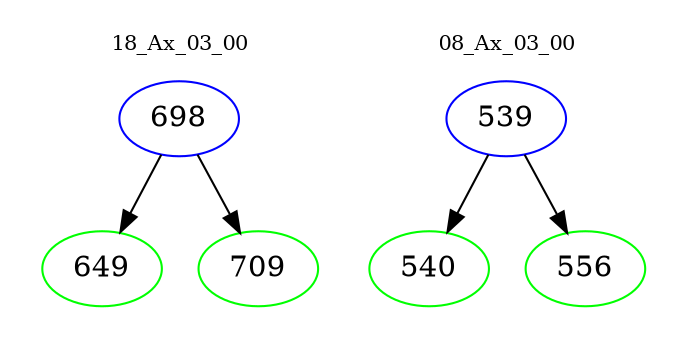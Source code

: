 digraph{
subgraph cluster_0 {
color = white
label = "18_Ax_03_00";
fontsize=10;
T0_698 [label="698", color="blue"]
T0_698 -> T0_649 [color="black"]
T0_649 [label="649", color="green"]
T0_698 -> T0_709 [color="black"]
T0_709 [label="709", color="green"]
}
subgraph cluster_1 {
color = white
label = "08_Ax_03_00";
fontsize=10;
T1_539 [label="539", color="blue"]
T1_539 -> T1_540 [color="black"]
T1_540 [label="540", color="green"]
T1_539 -> T1_556 [color="black"]
T1_556 [label="556", color="green"]
}
}
